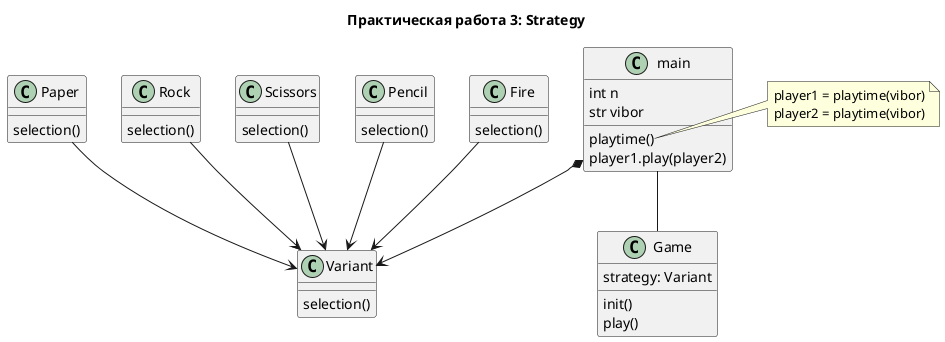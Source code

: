 @startuml
title Практическая работа 3: Strategy
class Variant{
selection()
}
class Game{
strategy: Variant
init()
play()
}

class Paper{
selection()
}
class Rock{
selection()
}
class Scissors{
selection()
}
class Pencil{
selection()
}
class Fire{
selection()
}
class main{
int n
str vibor
playtime()
player1.play(player2)
}
note right of main::"playtime()"
player1 = playtime(vibor)
player2 = playtime(vibor)
end note

Paper --> Variant
Rock --> Variant
Scissors --> Variant
Pencil --> Variant
Fire --> Variant
main *--> Variant
main --Game
@enduml

@startuml
title Практическая работа 3: Template Method
class Algorithm{
template_method()
flagstock()
draw_1()
draw_2()
draw_3()
final()
printer()
}
note right of Algorithm::"template_method()"
self.flagstock()
self.draw_1()
self.draw_2()
self.draw_3()
self.final()
self.printer()
end note

class colors{
painwhite()
painred()
painblue()
}

class RussianFlag{
z = colors
z.pain
draw_1()
draw_2()
draw_3()
final()
}
class  Austria{
z = colors
z.pain
draw_1()
draw_2()
draw_3()
}

Algorithm <|-- Austria :Немецкий флаг
Algorithm <|-- RussianFlag : Российский флаг

RussianFlag -  Austria
(RussianFlag, Austria) - colors:Задает цвет
@enduml
